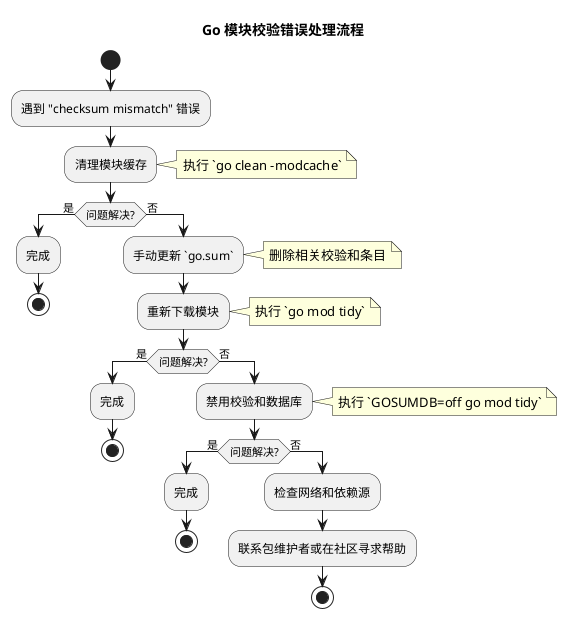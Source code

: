 @startuml
title Go 模块校验错误处理流程

start
:遇到 "checksum mismatch" 错误;
:清理模块缓存;
note right: 执行 `go clean -modcache`
if (问题解决?) then (是)
  :完成;
  stop
else (否)
  :手动更新 `go.sum`;
  note right: 删除相关校验和条目
  :重新下载模块;
  note right: 执行 `go mod tidy`
  if (问题解决?) then (是)
    :完成;
    stop
  else (否)
    :禁用校验和数据库;
    note right: 执行 `GOSUMDB=off go mod tidy`
    if (问题解决?) then (是)
      :完成;
      stop
    else (否)
      :检查网络和依赖源;
      :联系包维护者或在社区寻求帮助;
      stop
    endif
  endif
endif

@enduml
